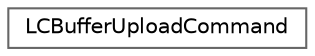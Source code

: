 digraph "类继承关系图"
{
 // LATEX_PDF_SIZE
  bgcolor="transparent";
  edge [fontname=Helvetica,fontsize=10,labelfontname=Helvetica,labelfontsize=10];
  node [fontname=Helvetica,fontsize=10,shape=box,height=0.2,width=0.4];
  rankdir="LR";
  Node0 [id="Node000000",label="LCBufferUploadCommand",height=0.2,width=0.4,color="grey40", fillcolor="white", style="filled",URL="$struct_l_c_buffer_upload_command.html",tooltip=" "];
}
